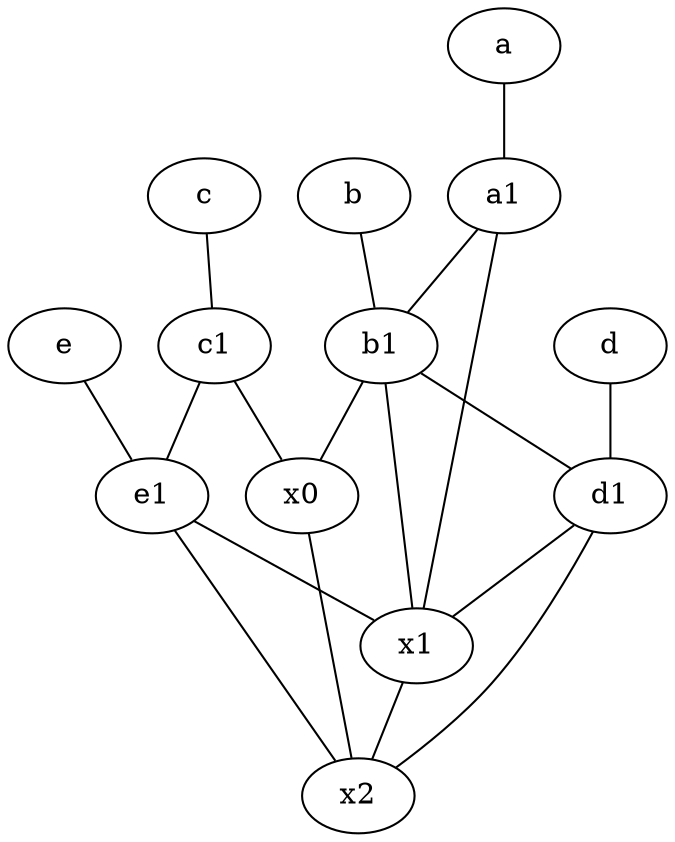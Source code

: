 graph {
	node [labelfontsize=50]
	c1 [labelfontsize=50 pos="4.5,3!"]
	b1 [labelfontsize=50 pos="9,4!"]
	x0 [labelfontsize=50]
	x2 [labelfontsize=50]
	e [labelfontsize=50 pos="7,9!"]
	x1 [labelfontsize=50]
	a [labelfontsize=50 pos="8,2!"]
	d1 [labelfontsize=50 pos="3,5!"]
	e1 [labelfontsize=50 pos="7,7!"]
	c [labelfontsize=50 pos="4.5,2!"]
	a1 [labelfontsize=50 pos="8,3!"]
	b [labelfontsize=50 pos="10,4!"]
	d [labelfontsize=50 pos="2,5!"]
	e1 -- x2
	a -- a1
	b1 -- d1
	x1 -- x2
	b1 -- x1
	d1 -- x2
	d -- d1
	c -- c1
	b -- b1
	x0 -- x2
	a1 -- b1
	c1 -- e1
	b1 -- x0
	e1 -- x1
	a1 -- x1
	d1 -- x1
	c1 -- x0
	e -- e1
}
